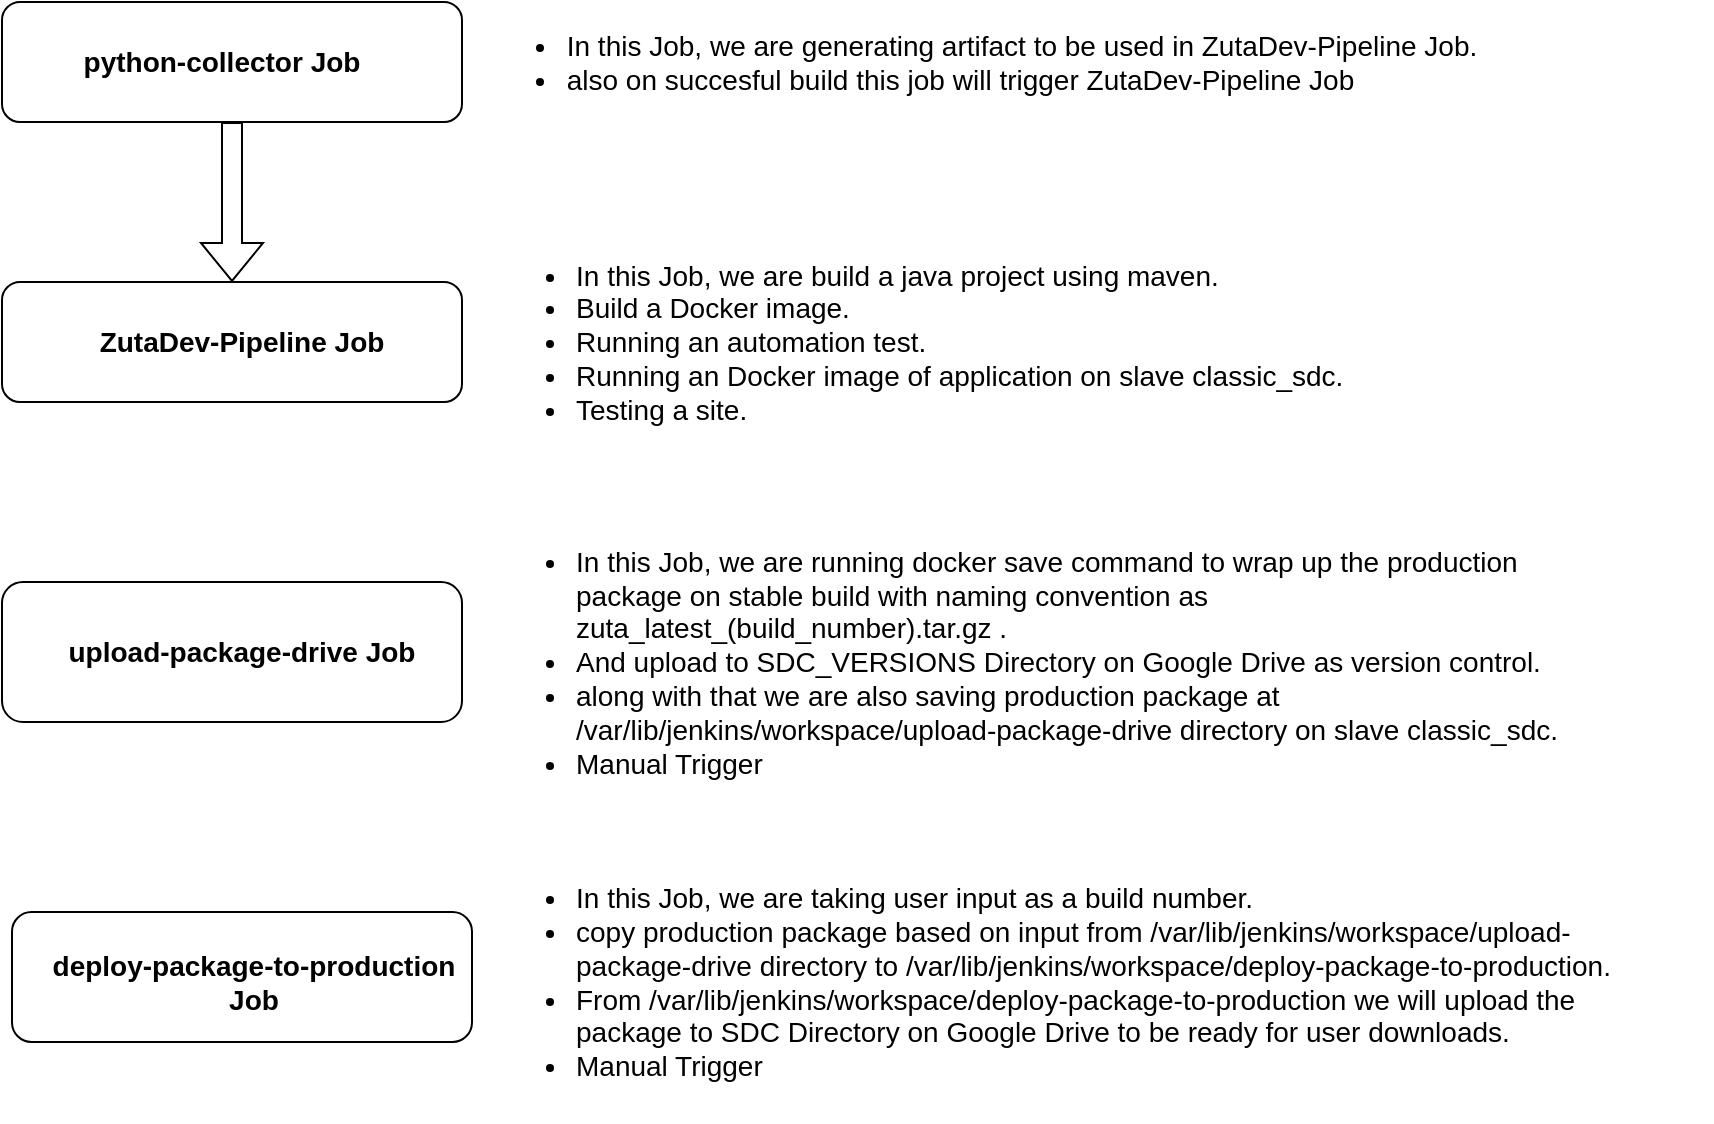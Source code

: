 <mxfile version="18.0.0" type="github">
  <diagram id="aG1t9R-15McpjbNqm39I" name="Page-1">
    <mxGraphModel dx="1350" dy="736" grid="1" gridSize="10" guides="1" tooltips="1" connect="1" arrows="1" fold="1" page="1" pageScale="1" pageWidth="827" pageHeight="1169" math="0" shadow="0">
      <root>
        <mxCell id="0" />
        <mxCell id="1" parent="0" />
        <mxCell id="RkaA5Hggt3micQ5uDcpL-1" value="" style="rounded=1;whiteSpace=wrap;html=1;" vertex="1" parent="1">
          <mxGeometry x="15" y="100" width="230" height="60" as="geometry" />
        </mxCell>
        <mxCell id="RkaA5Hggt3micQ5uDcpL-2" value="&lt;b&gt;&lt;font style=&quot;font-size: 14px;&quot;&gt;python-collector Job&lt;/font&gt;&lt;/b&gt;" style="text;html=1;strokeColor=none;fillColor=none;align=center;verticalAlign=middle;whiteSpace=wrap;rounded=0;" vertex="1" parent="1">
          <mxGeometry x="35" y="115" width="180" height="30" as="geometry" />
        </mxCell>
        <mxCell id="RkaA5Hggt3micQ5uDcpL-4" value="&lt;ul&gt;&lt;li&gt;In this Job, we are generating artifact to be used in ZutaDev-Pipeline Job.&lt;/li&gt;&lt;li style=&quot;text-align: left;&quot;&gt;also on succesful build this job will trigger ZutaDev-Pipeline Job&lt;/li&gt;&lt;/ul&gt;" style="text;html=1;strokeColor=none;fillColor=none;align=center;verticalAlign=middle;whiteSpace=wrap;rounded=0;fontSize=14;" vertex="1" parent="1">
          <mxGeometry x="240" y="115" width="530" height="30" as="geometry" />
        </mxCell>
        <mxCell id="RkaA5Hggt3micQ5uDcpL-5" value="" style="rounded=1;whiteSpace=wrap;html=1;fontSize=14;" vertex="1" parent="1">
          <mxGeometry x="15" y="240" width="230" height="60" as="geometry" />
        </mxCell>
        <mxCell id="RkaA5Hggt3micQ5uDcpL-6" value="&lt;b&gt;ZutaDev-Pipeline Job&lt;/b&gt;" style="text;html=1;strokeColor=none;fillColor=none;align=center;verticalAlign=middle;whiteSpace=wrap;rounded=0;fontSize=14;" vertex="1" parent="1">
          <mxGeometry x="55" y="255" width="160" height="30" as="geometry" />
        </mxCell>
        <mxCell id="RkaA5Hggt3micQ5uDcpL-7" value="&lt;ul&gt;&lt;li&gt;In this Job, we are build a java project using maven.&lt;/li&gt;&lt;li&gt;Build a Docker image.&lt;/li&gt;&lt;li&gt;Running an automation test.&amp;nbsp;&lt;/li&gt;&lt;li&gt;Running an Docker image of application on slave classic_sdc.&lt;/li&gt;&lt;li&gt;Testing a site.&lt;/li&gt;&lt;/ul&gt;" style="text;html=1;strokeColor=none;fillColor=none;align=left;verticalAlign=middle;whiteSpace=wrap;rounded=0;fontSize=14;" vertex="1" parent="1">
          <mxGeometry x="260" y="225" width="610" height="90" as="geometry" />
        </mxCell>
        <mxCell id="RkaA5Hggt3micQ5uDcpL-8" value="" style="shape=flexArrow;endArrow=classic;html=1;rounded=0;fontSize=14;entryX=0.5;entryY=0;entryDx=0;entryDy=0;exitX=0.5;exitY=1;exitDx=0;exitDy=0;" edge="1" parent="1" source="RkaA5Hggt3micQ5uDcpL-1" target="RkaA5Hggt3micQ5uDcpL-5">
          <mxGeometry width="50" height="50" relative="1" as="geometry">
            <mxPoint x="305" y="150" as="sourcePoint" />
            <mxPoint x="355" y="100" as="targetPoint" />
          </mxGeometry>
        </mxCell>
        <mxCell id="RkaA5Hggt3micQ5uDcpL-9" value="" style="rounded=1;whiteSpace=wrap;html=1;fontSize=14;" vertex="1" parent="1">
          <mxGeometry x="15" y="390" width="230" height="70" as="geometry" />
        </mxCell>
        <mxCell id="RkaA5Hggt3micQ5uDcpL-11" value="&lt;b&gt;upload-package-drive Job&lt;/b&gt;" style="text;html=1;strokeColor=none;fillColor=none;align=center;verticalAlign=middle;whiteSpace=wrap;rounded=0;fontSize=14;" vertex="1" parent="1">
          <mxGeometry x="40" y="410" width="190" height="30" as="geometry" />
        </mxCell>
        <mxCell id="RkaA5Hggt3micQ5uDcpL-12" value="&lt;ul&gt;&lt;li&gt;In this Job, we are running docker save command to wrap up the production package on stable build with naming convention as zuta_latest_(build_number).tar.gz .&lt;/li&gt;&lt;li&gt;And upload to SDC_VERSIONS Directory on Google Drive as version control.&lt;/li&gt;&lt;li&gt;along with that we are also saving production package at /var/lib/jenkins/workspace/upload-package-drive directory on slave classic_sdc.&lt;/li&gt;&lt;li&gt;Manual Trigger&lt;/li&gt;&lt;/ul&gt;" style="text;html=1;strokeColor=none;fillColor=none;align=left;verticalAlign=middle;whiteSpace=wrap;rounded=0;fontSize=14;" vertex="1" parent="1">
          <mxGeometry x="260" y="360" width="560" height="140" as="geometry" />
        </mxCell>
        <mxCell id="RkaA5Hggt3micQ5uDcpL-13" value="" style="rounded=1;whiteSpace=wrap;html=1;fontSize=14;" vertex="1" parent="1">
          <mxGeometry x="20" y="555" width="230" height="65" as="geometry" />
        </mxCell>
        <mxCell id="RkaA5Hggt3micQ5uDcpL-14" value="&lt;ul&gt;&lt;li&gt;In this Job, we are taking user&amp;nbsp;input as a build number.&lt;/li&gt;&lt;li&gt;copy production package based on input from /var/lib/jenkins/workspace/upload-package-drive directory to /var/lib/jenkins/workspace/deploy-package-to-production.&lt;/li&gt;&lt;li&gt;From /var/lib/jenkins/workspace/deploy-package-to-production we will upload the package to SDC Directory on Google Drive to be ready for user downloads.&lt;br&gt;&lt;/li&gt;&lt;li&gt;Manual Trigger&lt;/li&gt;&lt;/ul&gt;" style="text;html=1;strokeColor=none;fillColor=none;align=left;verticalAlign=middle;whiteSpace=wrap;rounded=0;fontSize=14;" vertex="1" parent="1">
          <mxGeometry x="260" y="520" width="580" height="140" as="geometry" />
        </mxCell>
        <mxCell id="RkaA5Hggt3micQ5uDcpL-15" value="&lt;b&gt;deploy-package-to-production Job&lt;/b&gt;" style="text;html=1;strokeColor=none;fillColor=none;align=center;verticalAlign=middle;whiteSpace=wrap;rounded=0;fontSize=14;" vertex="1" parent="1">
          <mxGeometry x="26" y="574.5" width="230" height="30" as="geometry" />
        </mxCell>
      </root>
    </mxGraphModel>
  </diagram>
</mxfile>

